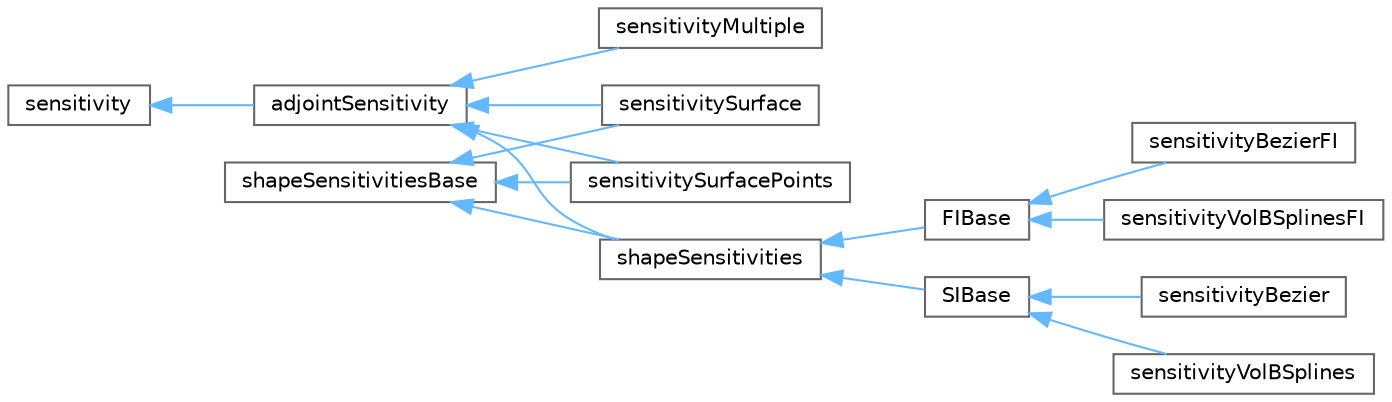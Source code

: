 digraph "Graphical Class Hierarchy"
{
 // LATEX_PDF_SIZE
  bgcolor="transparent";
  edge [fontname=Helvetica,fontsize=10,labelfontname=Helvetica,labelfontsize=10];
  node [fontname=Helvetica,fontsize=10,shape=box,height=0.2,width=0.4];
  rankdir="LR";
  Node0 [id="Node000000",label="sensitivity",height=0.2,width=0.4,color="grey40", fillcolor="white", style="filled",URL="$classFoam_1_1sensitivity.html",tooltip="Abstract base class for adjoint sensitivities."];
  Node0 -> Node1 [id="edge5291_Node000000_Node000001",dir="back",color="steelblue1",style="solid",tooltip=" "];
  Node1 [id="Node000001",label="adjointSensitivity",height=0.2,width=0.4,color="grey40", fillcolor="white", style="filled",URL="$classFoam_1_1incompressible_1_1adjointSensitivity.html",tooltip="Abstract base class for adjoint-based sensitivities in incompressible flows."];
  Node1 -> Node2 [id="edge5292_Node000001_Node000002",dir="back",color="steelblue1",style="solid",tooltip=" "];
  Node2 [id="Node000002",label="sensitivityMultiple",height=0.2,width=0.4,color="grey40", fillcolor="white", style="filled",URL="$classFoam_1_1incompressible_1_1sensitivityMultiple.html",tooltip="Calculation of adjoint based sensitivities of multiple types."];
  Node1 -> Node3 [id="edge5293_Node000001_Node000003",dir="back",color="steelblue1",style="solid",tooltip=" "];
  Node3 [id="Node000003",label="sensitivitySurface",height=0.2,width=0.4,color="grey40", fillcolor="white", style="filled",URL="$classFoam_1_1incompressible_1_1sensitivitySurface.html",tooltip="Calculation of adjoint based sensitivities at wall faces."];
  Node1 -> Node5 [id="edge5294_Node000001_Node000005",dir="back",color="steelblue1",style="solid",tooltip=" "];
  Node5 [id="Node000005",label="sensitivitySurfacePoints",height=0.2,width=0.4,color="grey40", fillcolor="white", style="filled",URL="$classFoam_1_1incompressible_1_1sensitivitySurfacePoints.html",tooltip="Calculation of adjoint based sensitivities at wall points."];
  Node1 -> Node6 [id="edge5295_Node000001_Node000006",dir="back",color="steelblue1",style="solid",tooltip=" "];
  Node6 [id="Node000006",label="shapeSensitivities",height=0.2,width=0.4,color="grey40", fillcolor="white", style="filled",URL="$classFoam_1_1incompressible_1_1shapeSensitivities.html",tooltip=" "];
  Node6 -> Node7 [id="edge5296_Node000006_Node000007",dir="back",color="steelblue1",style="solid",tooltip=" "];
  Node7 [id="Node000007",label="FIBase",height=0.2,width=0.4,color="grey40", fillcolor="white", style="filled",URL="$classFoam_1_1incompressible_1_1FIBase.html",tooltip="Base class for Field Integral-based sensitivity derivatives."];
  Node7 -> Node8 [id="edge5297_Node000007_Node000008",dir="back",color="steelblue1",style="solid",tooltip=" "];
  Node8 [id="Node000008",label="sensitivityBezierFI",height=0.2,width=0.4,color="grey40", fillcolor="white", style="filled",URL="$classFoam_1_1incompressible_1_1sensitivityBezierFI.html",tooltip="Calculation of adjoint based sensitivities for Bezier control points using the FI appoach."];
  Node7 -> Node9 [id="edge5298_Node000007_Node000009",dir="back",color="steelblue1",style="solid",tooltip=" "];
  Node9 [id="Node000009",label="sensitivityVolBSplinesFI",height=0.2,width=0.4,color="grey40", fillcolor="white", style="filled",URL="$classFoam_1_1incompressible_1_1sensitivityVolBSplinesFI.html",tooltip="Calculation of adjoint based sensitivities at vol B-Splines control points using the FI approach."];
  Node6 -> Node10 [id="edge5299_Node000006_Node000010",dir="back",color="steelblue1",style="solid",tooltip=" "];
  Node10 [id="Node000010",label="SIBase",height=0.2,width=0.4,color="grey40", fillcolor="white", style="filled",URL="$classFoam_1_1incompressible_1_1SIBase.html",tooltip="Base class for Surface Integral-based sensitivity derivatives."];
  Node10 -> Node11 [id="edge5300_Node000010_Node000011",dir="back",color="steelblue1",style="solid",tooltip=" "];
  Node11 [id="Node000011",label="sensitivityBezier",height=0.2,width=0.4,color="grey40", fillcolor="white", style="filled",URL="$classFoam_1_1incompressible_1_1sensitivityBezier.html",tooltip="Calculation of adjoint based sensitivities for Bezier control points."];
  Node10 -> Node12 [id="edge5301_Node000010_Node000012",dir="back",color="steelblue1",style="solid",tooltip=" "];
  Node12 [id="Node000012",label="sensitivityVolBSplines",height=0.2,width=0.4,color="grey40", fillcolor="white", style="filled",URL="$classFoam_1_1incompressible_1_1sensitivityVolBSplines.html",tooltip="Calculation of adjoint based sensitivities at vol B-Splines control points using the SI or e-SI appro..."];
  Node4 [id="Node000004",label="shapeSensitivitiesBase",height=0.2,width=0.4,color="grey40", fillcolor="white", style="filled",URL="$classFoam_1_1incompressible_1_1shapeSensitivitiesBase.html",tooltip="Base class supporting shape sensitivity derivatives for incompressible flows."];
  Node4 -> Node3 [id="edge5302_Node000004_Node000003",dir="back",color="steelblue1",style="solid",tooltip=" "];
  Node4 -> Node5 [id="edge5303_Node000004_Node000005",dir="back",color="steelblue1",style="solid",tooltip=" "];
  Node4 -> Node6 [id="edge5304_Node000004_Node000006",dir="back",color="steelblue1",style="solid",tooltip=" "];
}
